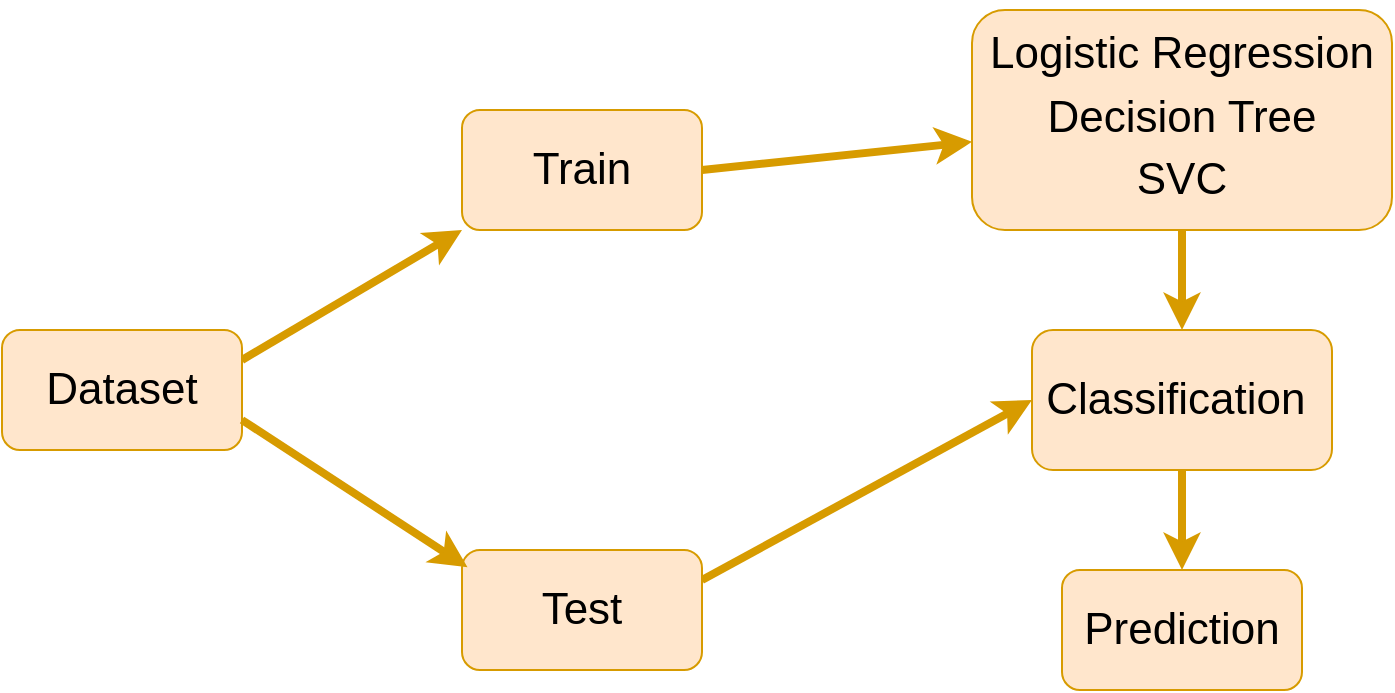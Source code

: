 <mxfile version="22.1.0" type="device">
  <diagram name="Trang-1" id="cUYZonCMDYAHGI8O7OTe">
    <mxGraphModel dx="1050" dy="613" grid="1" gridSize="10" guides="1" tooltips="1" connect="1" arrows="1" fold="1" page="1" pageScale="1" pageWidth="827" pageHeight="1169" math="0" shadow="0">
      <root>
        <mxCell id="0" />
        <mxCell id="1" parent="0" />
        <mxCell id="53gWTxO4C-6LpJeb6tcf-12" style="rounded=0;orthogonalLoop=1;jettySize=auto;html=1;exitX=1;exitY=0.25;exitDx=0;exitDy=0;entryX=0;entryY=1;entryDx=0;entryDy=0;strokeWidth=4;fillColor=#ffe6cc;strokeColor=#d79b00;" parent="1" source="53gWTxO4C-6LpJeb6tcf-1" target="53gWTxO4C-6LpJeb6tcf-7" edge="1">
          <mxGeometry relative="1" as="geometry" />
        </mxCell>
        <mxCell id="53gWTxO4C-6LpJeb6tcf-1" value="&lt;font style=&quot;font-size: 22px;&quot;&gt;Dataset&lt;/font&gt;" style="rounded=1;whiteSpace=wrap;html=1;fillColor=#ffe6cc;strokeColor=#d79b00;" parent="1" vertex="1">
          <mxGeometry x="90" y="250" width="120" height="60" as="geometry" />
        </mxCell>
        <mxCell id="53gWTxO4C-6LpJeb6tcf-14" style="rounded=0;orthogonalLoop=1;jettySize=auto;html=1;exitX=1;exitY=0.5;exitDx=0;exitDy=0;strokeWidth=4;fillColor=#ffe6cc;strokeColor=#d79b00;" parent="1" source="53gWTxO4C-6LpJeb6tcf-7" target="53gWTxO4C-6LpJeb6tcf-9" edge="1">
          <mxGeometry relative="1" as="geometry" />
        </mxCell>
        <mxCell id="53gWTxO4C-6LpJeb6tcf-7" value="&lt;font style=&quot;font-size: 22px;&quot;&gt;Train&lt;/font&gt;" style="rounded=1;whiteSpace=wrap;html=1;fillColor=#ffe6cc;strokeColor=#d79b00;" parent="1" vertex="1">
          <mxGeometry x="320" y="140" width="120" height="60" as="geometry" />
        </mxCell>
        <mxCell id="53gWTxO4C-6LpJeb6tcf-16" style="rounded=0;orthogonalLoop=1;jettySize=auto;html=1;exitX=1;exitY=0.25;exitDx=0;exitDy=0;entryX=0;entryY=0.5;entryDx=0;entryDy=0;strokeWidth=4;fillColor=#ffe6cc;strokeColor=#d79b00;" parent="1" source="53gWTxO4C-6LpJeb6tcf-8" target="53gWTxO4C-6LpJeb6tcf-10" edge="1">
          <mxGeometry relative="1" as="geometry" />
        </mxCell>
        <mxCell id="53gWTxO4C-6LpJeb6tcf-8" value="&lt;font style=&quot;font-size: 22px;&quot;&gt;Test&lt;/font&gt;" style="rounded=1;whiteSpace=wrap;html=1;fillColor=#ffe6cc;strokeColor=#d79b00;" parent="1" vertex="1">
          <mxGeometry x="320" y="360" width="120" height="60" as="geometry" />
        </mxCell>
        <mxCell id="53gWTxO4C-6LpJeb6tcf-15" style="rounded=0;orthogonalLoop=1;jettySize=auto;html=1;exitX=0.5;exitY=1;exitDx=0;exitDy=0;entryX=0.5;entryY=0;entryDx=0;entryDy=0;strokeWidth=4;fillColor=#ffe6cc;strokeColor=#d79b00;" parent="1" source="53gWTxO4C-6LpJeb6tcf-9" target="53gWTxO4C-6LpJeb6tcf-10" edge="1">
          <mxGeometry relative="1" as="geometry" />
        </mxCell>
        <mxCell id="53gWTxO4C-6LpJeb6tcf-9" value="&lt;p style=&quot;line-height: 230%;&quot;&gt;&lt;font style=&quot;font-size: 22px;&quot;&gt;Logistic Regression&lt;br&gt;&lt;span style=&quot;&quot;&gt;Decision Tree&lt;br&gt;&lt;/span&gt;SVC&lt;/font&gt;&lt;/p&gt;" style="rounded=1;whiteSpace=wrap;html=1;fillColor=#ffe6cc;strokeColor=#d79b00;" parent="1" vertex="1">
          <mxGeometry x="575" y="90" width="210" height="110" as="geometry" />
        </mxCell>
        <mxCell id="53gWTxO4C-6LpJeb6tcf-17" style="rounded=0;orthogonalLoop=1;jettySize=auto;html=1;exitX=0.5;exitY=1;exitDx=0;exitDy=0;entryX=0.5;entryY=0;entryDx=0;entryDy=0;strokeWidth=4;fillColor=#ffe6cc;strokeColor=#d79b00;" parent="1" source="53gWTxO4C-6LpJeb6tcf-10" target="53gWTxO4C-6LpJeb6tcf-11" edge="1">
          <mxGeometry relative="1" as="geometry" />
        </mxCell>
        <mxCell id="53gWTxO4C-6LpJeb6tcf-10" value="&lt;font style=&quot;font-size: 22px;&quot;&gt;Classification&amp;nbsp;&lt;/font&gt;" style="rounded=1;whiteSpace=wrap;html=1;fillColor=#ffe6cc;strokeColor=#d79b00;" parent="1" vertex="1">
          <mxGeometry x="605" y="250" width="150" height="70" as="geometry" />
        </mxCell>
        <mxCell id="53gWTxO4C-6LpJeb6tcf-11" value="&lt;font style=&quot;font-size: 22px;&quot;&gt;Prediction&lt;/font&gt;" style="rounded=1;whiteSpace=wrap;html=1;fillColor=#ffe6cc;strokeColor=#d79b00;" parent="1" vertex="1">
          <mxGeometry x="620" y="370" width="120" height="60" as="geometry" />
        </mxCell>
        <mxCell id="53gWTxO4C-6LpJeb6tcf-13" style="rounded=0;orthogonalLoop=1;jettySize=auto;html=1;exitX=1;exitY=0.75;exitDx=0;exitDy=0;entryX=0.023;entryY=0.143;entryDx=0;entryDy=0;entryPerimeter=0;strokeWidth=4;fillColor=#ffe6cc;strokeColor=#d79b00;" parent="1" source="53gWTxO4C-6LpJeb6tcf-1" target="53gWTxO4C-6LpJeb6tcf-8" edge="1">
          <mxGeometry relative="1" as="geometry" />
        </mxCell>
      </root>
    </mxGraphModel>
  </diagram>
</mxfile>
